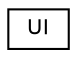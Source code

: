 digraph "Graphical Class Hierarchy"
{
  edge [fontname="Helvetica",fontsize="10",labelfontname="Helvetica",labelfontsize="10"];
  node [fontname="Helvetica",fontsize="10",shape=record];
  rankdir="LR";
  Node0 [label="UI",height=0.2,width=0.4,color="black", fillcolor="white", style="filled",URL="$class_u_i.html",tooltip="The UI class handles the user interface event processing for the program. It contains a pointer to th..."];
}
